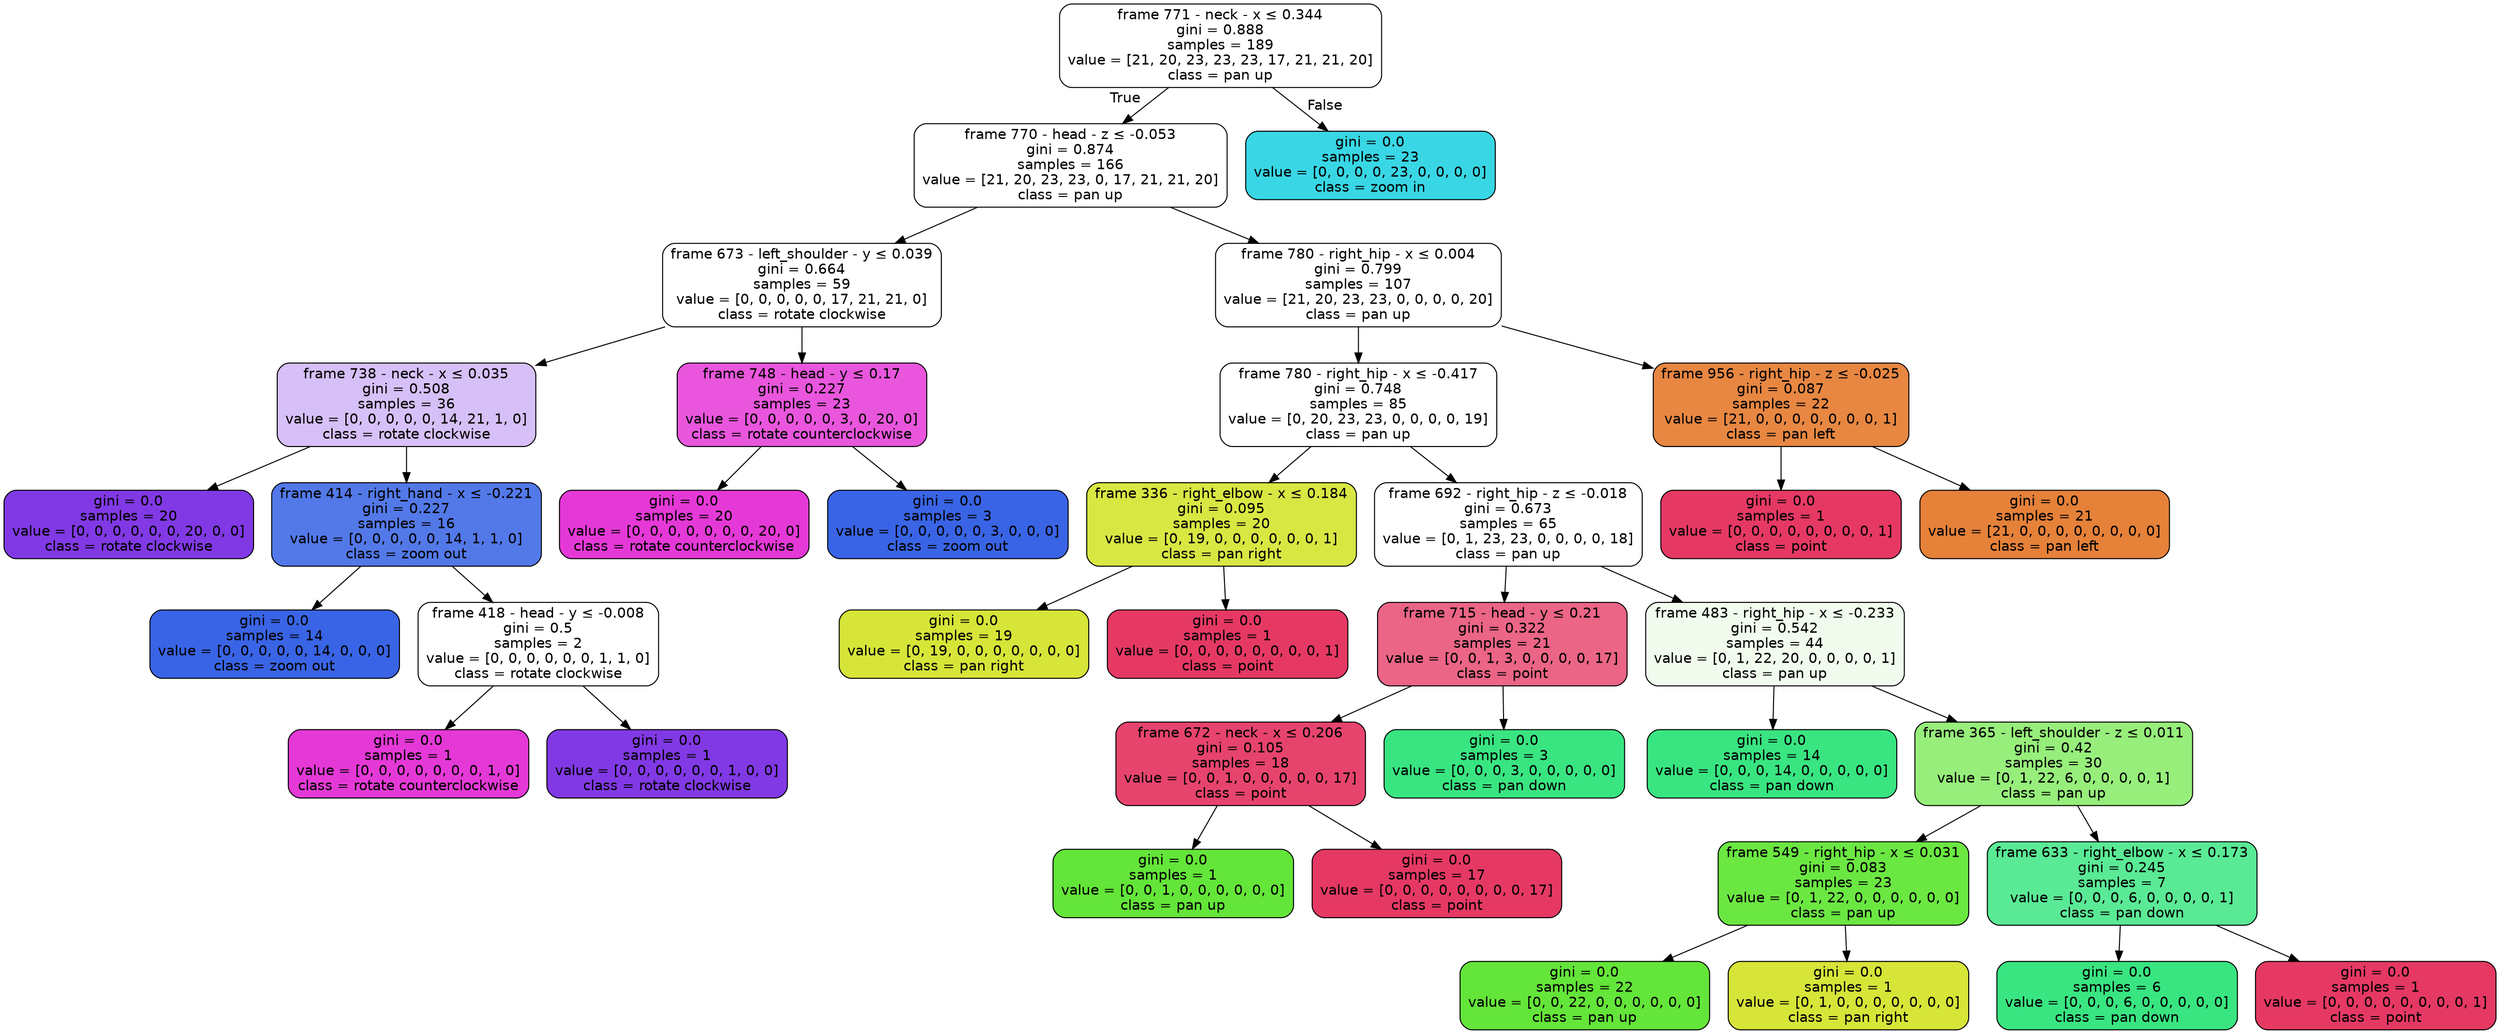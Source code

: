 digraph Tree {
node [shape=box, style="filled, rounded", color="black", fontname=helvetica] ;
edge [fontname=helvetica] ;
0 [label=<frame 771 - neck - x &le; 0.344<br/>gini = 0.888<br/>samples = 189<br/>value = [21, 20, 23, 23, 23, 17, 21, 21, 20]<br/>class = pan up>, fillcolor="#64e53900"] ;
1 [label=<frame 770 - head - z &le; -0.053<br/>gini = 0.874<br/>samples = 166<br/>value = [21, 20, 23, 23, 0, 17, 21, 21, 20]<br/>class = pan up>, fillcolor="#64e53900"] ;
0 -> 1 [labeldistance=2.5, labelangle=45, headlabel="True"] ;
2 [label=<frame 673 - left_shoulder - y &le; 0.039<br/>gini = 0.664<br/>samples = 59<br/>value = [0, 0, 0, 0, 0, 17, 21, 21, 0]<br/>class = rotate clockwise>, fillcolor="#8139e500"] ;
1 -> 2 ;
3 [label=<frame 738 - neck - x &le; 0.035<br/>gini = 0.508<br/>samples = 36<br/>value = [0, 0, 0, 0, 0, 14, 21, 1, 0]<br/>class = rotate clockwise>, fillcolor="#8139e551"] ;
2 -> 3 ;
4 [label=<gini = 0.0<br/>samples = 20<br/>value = [0, 0, 0, 0, 0, 0, 20, 0, 0]<br/>class = rotate clockwise>, fillcolor="#8139e5ff"] ;
3 -> 4 ;
5 [label=<frame 414 - right_hand - x &le; -0.221<br/>gini = 0.227<br/>samples = 16<br/>value = [0, 0, 0, 0, 0, 14, 1, 1, 0]<br/>class = zoom out>, fillcolor="#3964e5dd"] ;
3 -> 5 ;
6 [label=<gini = 0.0<br/>samples = 14<br/>value = [0, 0, 0, 0, 0, 14, 0, 0, 0]<br/>class = zoom out>, fillcolor="#3964e5ff"] ;
5 -> 6 ;
7 [label=<frame 418 - head - y &le; -0.008<br/>gini = 0.5<br/>samples = 2<br/>value = [0, 0, 0, 0, 0, 0, 1, 1, 0]<br/>class = rotate clockwise>, fillcolor="#8139e500"] ;
5 -> 7 ;
8 [label=<gini = 0.0<br/>samples = 1<br/>value = [0, 0, 0, 0, 0, 0, 0, 1, 0]<br/>class = rotate counterclockwise>, fillcolor="#e539d7ff"] ;
7 -> 8 ;
9 [label=<gini = 0.0<br/>samples = 1<br/>value = [0, 0, 0, 0, 0, 0, 1, 0, 0]<br/>class = rotate clockwise>, fillcolor="#8139e5ff"] ;
7 -> 9 ;
10 [label=<frame 748 - head - y &le; 0.17<br/>gini = 0.227<br/>samples = 23<br/>value = [0, 0, 0, 0, 0, 3, 0, 20, 0]<br/>class = rotate counterclockwise>, fillcolor="#e539d7d9"] ;
2 -> 10 ;
11 [label=<gini = 0.0<br/>samples = 20<br/>value = [0, 0, 0, 0, 0, 0, 0, 20, 0]<br/>class = rotate counterclockwise>, fillcolor="#e539d7ff"] ;
10 -> 11 ;
12 [label=<gini = 0.0<br/>samples = 3<br/>value = [0, 0, 0, 0, 0, 3, 0, 0, 0]<br/>class = zoom out>, fillcolor="#3964e5ff"] ;
10 -> 12 ;
13 [label=<frame 780 - right_hip - x &le; 0.004<br/>gini = 0.799<br/>samples = 107<br/>value = [21, 20, 23, 23, 0, 0, 0, 0, 20]<br/>class = pan up>, fillcolor="#64e53900"] ;
1 -> 13 ;
14 [label=<frame 780 - right_hip - x &le; -0.417<br/>gini = 0.748<br/>samples = 85<br/>value = [0, 20, 23, 23, 0, 0, 0, 0, 19]<br/>class = pan up>, fillcolor="#64e53900"] ;
13 -> 14 ;
15 [label=<frame 336 - right_elbow - x &le; 0.184<br/>gini = 0.095<br/>samples = 20<br/>value = [0, 19, 0, 0, 0, 0, 0, 0, 1]<br/>class = pan right>, fillcolor="#d7e539f2"] ;
14 -> 15 ;
16 [label=<gini = 0.0<br/>samples = 19<br/>value = [0, 19, 0, 0, 0, 0, 0, 0, 0]<br/>class = pan right>, fillcolor="#d7e539ff"] ;
15 -> 16 ;
17 [label=<gini = 0.0<br/>samples = 1<br/>value = [0, 0, 0, 0, 0, 0, 0, 0, 1]<br/>class = point>, fillcolor="#e53964ff"] ;
15 -> 17 ;
18 [label=<frame 692 - right_hip - z &le; -0.018<br/>gini = 0.673<br/>samples = 65<br/>value = [0, 1, 23, 23, 0, 0, 0, 0, 18]<br/>class = pan up>, fillcolor="#64e53900"] ;
14 -> 18 ;
19 [label=<frame 715 - head - y &le; 0.21<br/>gini = 0.322<br/>samples = 21<br/>value = [0, 0, 1, 3, 0, 0, 0, 0, 17]<br/>class = point>, fillcolor="#e53964c6"] ;
18 -> 19 ;
20 [label=<frame 672 - neck - x &le; 0.206<br/>gini = 0.105<br/>samples = 18<br/>value = [0, 0, 1, 0, 0, 0, 0, 0, 17]<br/>class = point>, fillcolor="#e53964f0"] ;
19 -> 20 ;
21 [label=<gini = 0.0<br/>samples = 1<br/>value = [0, 0, 1, 0, 0, 0, 0, 0, 0]<br/>class = pan up>, fillcolor="#64e539ff"] ;
20 -> 21 ;
22 [label=<gini = 0.0<br/>samples = 17<br/>value = [0, 0, 0, 0, 0, 0, 0, 0, 17]<br/>class = point>, fillcolor="#e53964ff"] ;
20 -> 22 ;
23 [label=<gini = 0.0<br/>samples = 3<br/>value = [0, 0, 0, 3, 0, 0, 0, 0, 0]<br/>class = pan down>, fillcolor="#39e581ff"] ;
19 -> 23 ;
24 [label=<frame 483 - right_hip - x &le; -0.233<br/>gini = 0.542<br/>samples = 44<br/>value = [0, 1, 22, 20, 0, 0, 0, 0, 1]<br/>class = pan up>, fillcolor="#64e53915"] ;
18 -> 24 ;
25 [label=<gini = 0.0<br/>samples = 14<br/>value = [0, 0, 0, 14, 0, 0, 0, 0, 0]<br/>class = pan down>, fillcolor="#39e581ff"] ;
24 -> 25 ;
26 [label=<frame 365 - left_shoulder - z &le; 0.011<br/>gini = 0.42<br/>samples = 30<br/>value = [0, 1, 22, 6, 0, 0, 0, 0, 1]<br/>class = pan up>, fillcolor="#64e539aa"] ;
24 -> 26 ;
27 [label=<frame 549 - right_hip - x &le; 0.031<br/>gini = 0.083<br/>samples = 23<br/>value = [0, 1, 22, 0, 0, 0, 0, 0, 0]<br/>class = pan up>, fillcolor="#64e539f3"] ;
26 -> 27 ;
28 [label=<gini = 0.0<br/>samples = 22<br/>value = [0, 0, 22, 0, 0, 0, 0, 0, 0]<br/>class = pan up>, fillcolor="#64e539ff"] ;
27 -> 28 ;
29 [label=<gini = 0.0<br/>samples = 1<br/>value = [0, 1, 0, 0, 0, 0, 0, 0, 0]<br/>class = pan right>, fillcolor="#d7e539ff"] ;
27 -> 29 ;
30 [label=<frame 633 - right_elbow - x &le; 0.173<br/>gini = 0.245<br/>samples = 7<br/>value = [0, 0, 0, 6, 0, 0, 0, 0, 1]<br/>class = pan down>, fillcolor="#39e581d4"] ;
26 -> 30 ;
31 [label=<gini = 0.0<br/>samples = 6<br/>value = [0, 0, 0, 6, 0, 0, 0, 0, 0]<br/>class = pan down>, fillcolor="#39e581ff"] ;
30 -> 31 ;
32 [label=<gini = 0.0<br/>samples = 1<br/>value = [0, 0, 0, 0, 0, 0, 0, 0, 1]<br/>class = point>, fillcolor="#e53964ff"] ;
30 -> 32 ;
33 [label=<frame 956 - right_hip - z &le; -0.025<br/>gini = 0.087<br/>samples = 22<br/>value = [21, 0, 0, 0, 0, 0, 0, 0, 1]<br/>class = pan left>, fillcolor="#e58139f3"] ;
13 -> 33 ;
34 [label=<gini = 0.0<br/>samples = 1<br/>value = [0, 0, 0, 0, 0, 0, 0, 0, 1]<br/>class = point>, fillcolor="#e53964ff"] ;
33 -> 34 ;
35 [label=<gini = 0.0<br/>samples = 21<br/>value = [21, 0, 0, 0, 0, 0, 0, 0, 0]<br/>class = pan left>, fillcolor="#e58139ff"] ;
33 -> 35 ;
36 [label=<gini = 0.0<br/>samples = 23<br/>value = [0, 0, 0, 0, 23, 0, 0, 0, 0]<br/>class = zoom in>, fillcolor="#39d7e5ff"] ;
0 -> 36 [labeldistance=2.5, labelangle=-45, headlabel="False"] ;
}